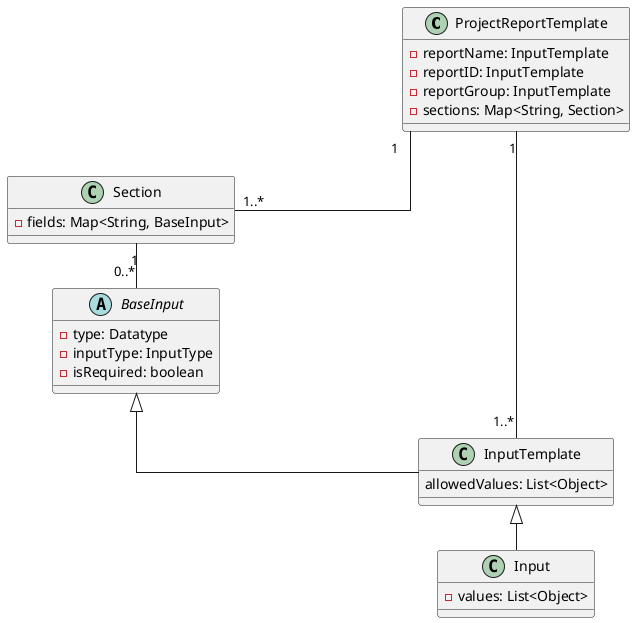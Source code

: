 @startuml Transparent_new_datastructure

skinparam linetype ortho
skinparam nodesep 450
skinparam ranksep 45

Class ProjectReportTemplate{
- reportName: InputTemplate
- reportID: InputTemplate
- reportGroup: InputTemplate
- sections: Map<String, Section>
}
Class Section{
- fields: Map<String, BaseInput>
}
abstract Class BaseInput{
- type: Datatype
- inputType: InputType
- isRequired: boolean
}
Class InputTemplate{
allowedValues: List<Object>
}
Class Input{
- values: List<Object>
}
ProjectReportTemplate "1" -- "1..*" InputTemplate

BaseInput <|-- InputTemplate
InputTemplate <|-- Input

ProjectReportTemplate "1" -- "1..*" Section

Section "1" -- "0..*" BaseInput
@enduml